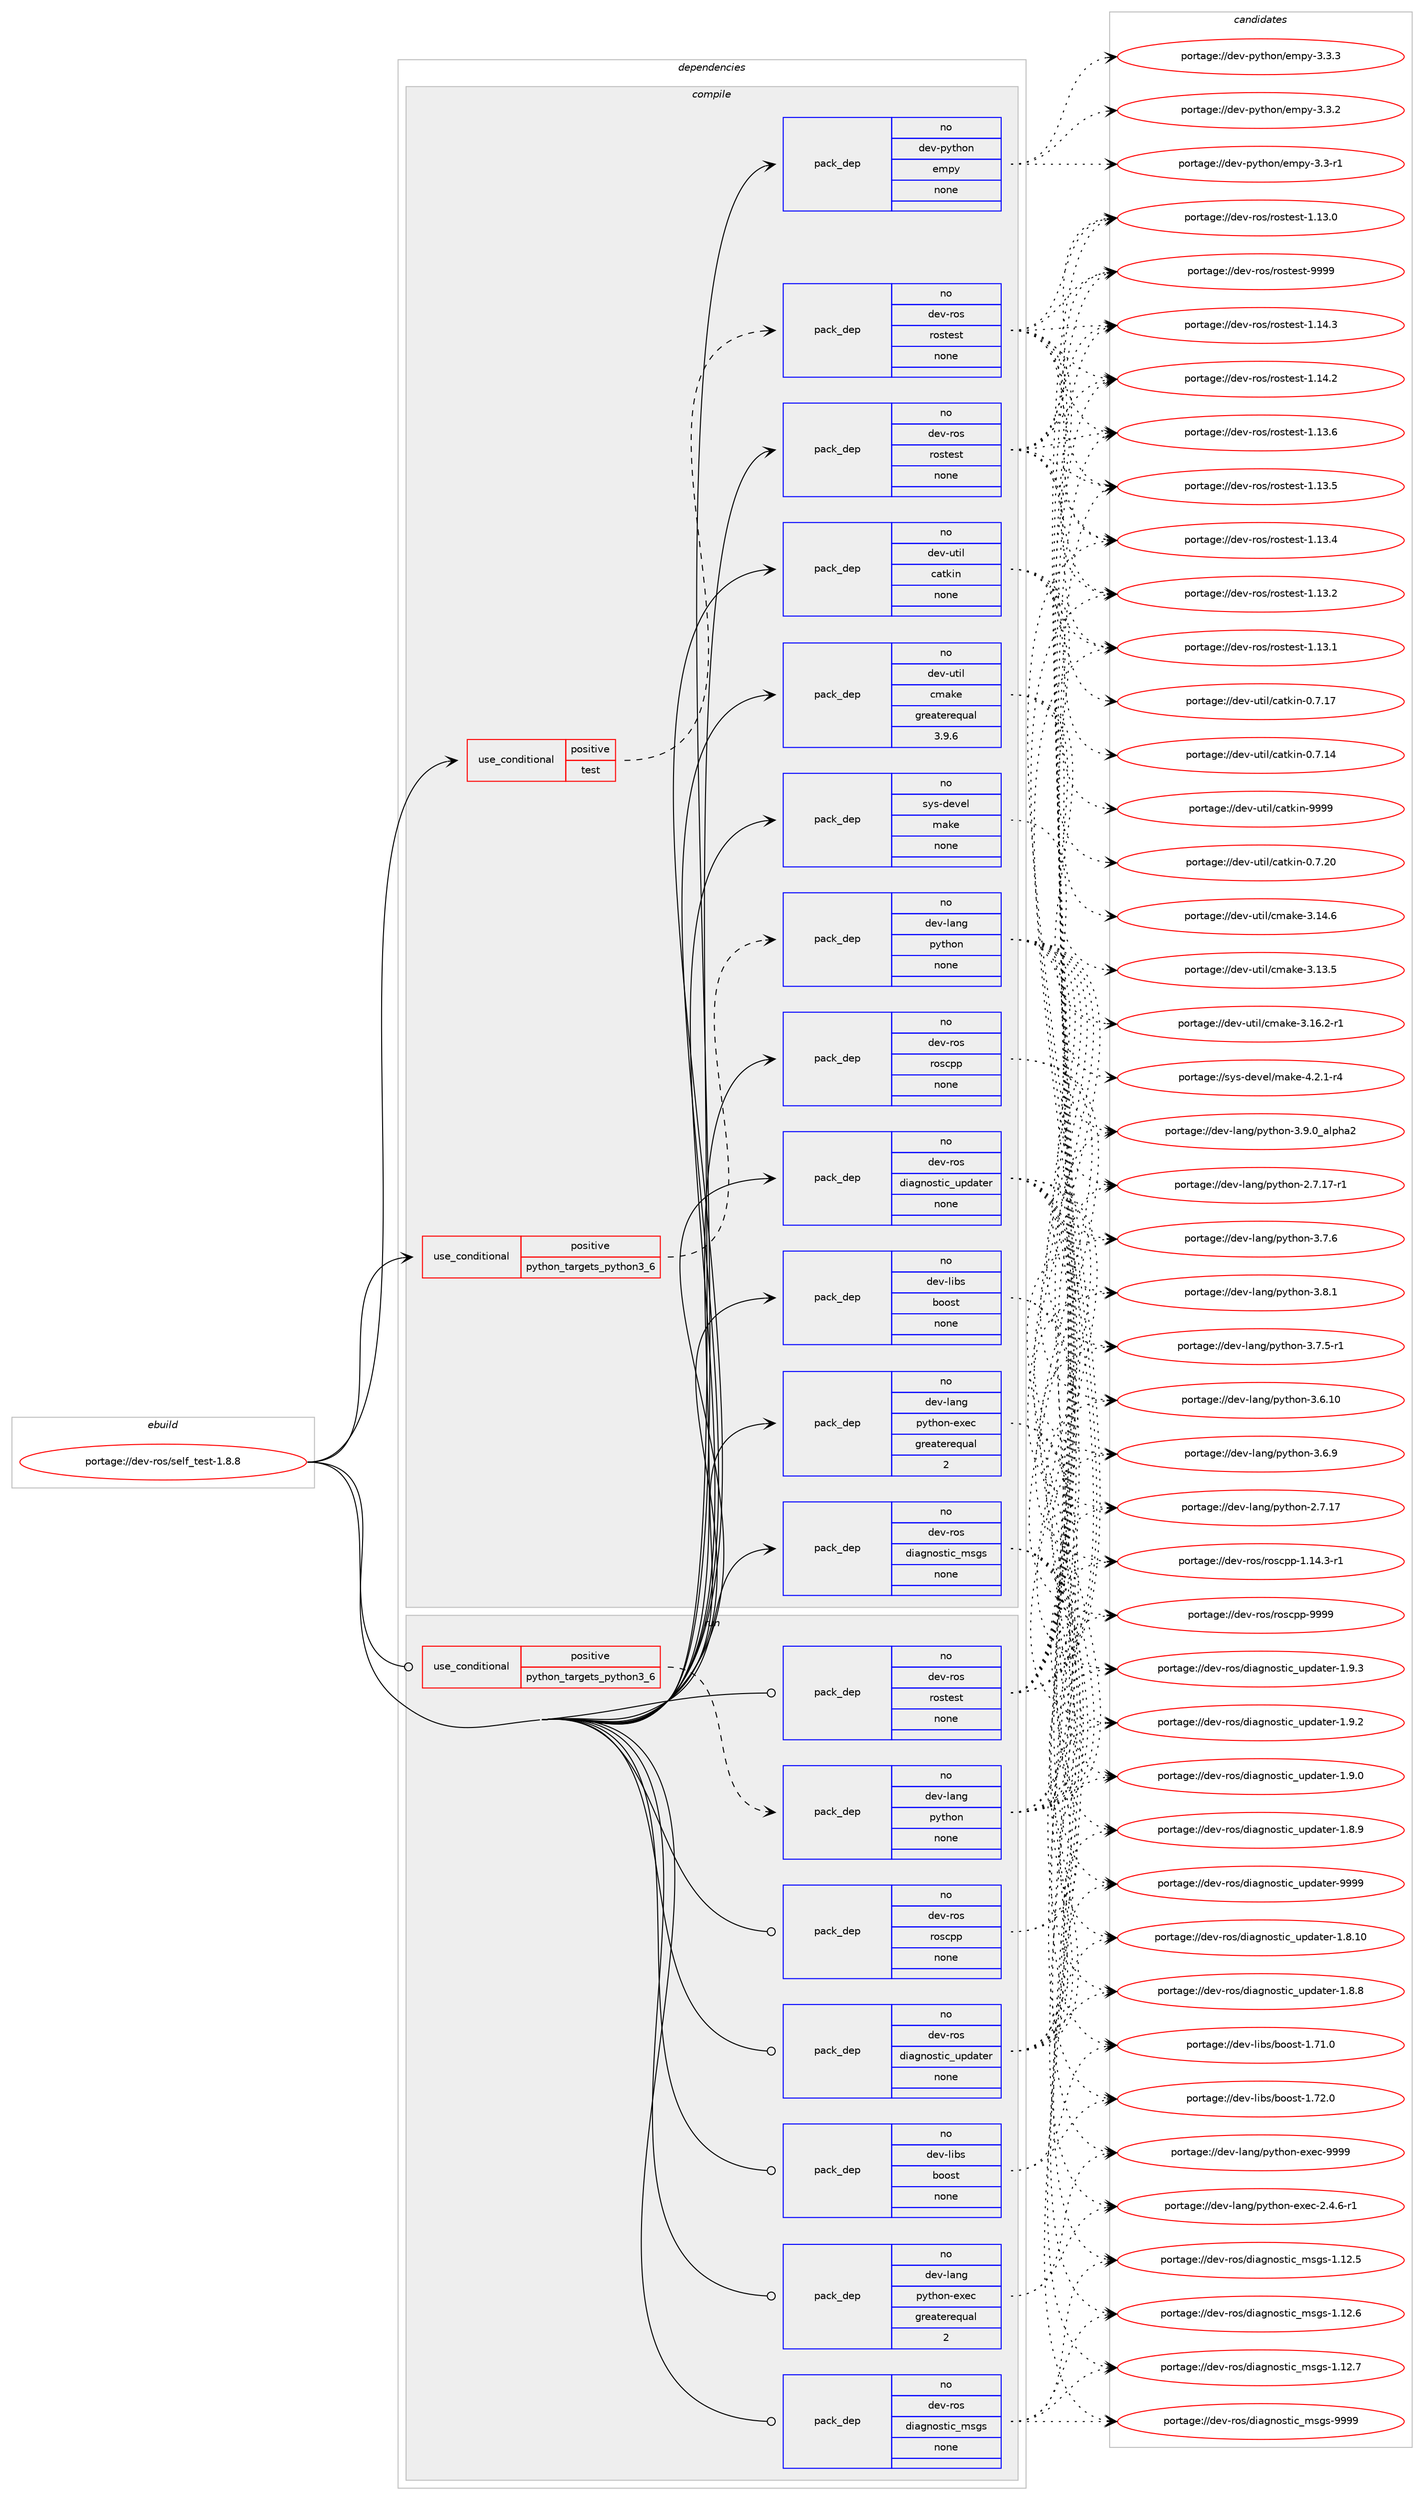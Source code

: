 digraph prolog {

# *************
# Graph options
# *************

newrank=true;
concentrate=true;
compound=true;
graph [rankdir=LR,fontname=Helvetica,fontsize=10,ranksep=1.5];#, ranksep=2.5, nodesep=0.2];
edge  [arrowhead=vee];
node  [fontname=Helvetica,fontsize=10];

# **********
# The ebuild
# **********

subgraph cluster_leftcol {
color=gray;
label=<<i>ebuild</i>>;
id [label="portage://dev-ros/self_test-1.8.8", color=red, width=4, href="../dev-ros/self_test-1.8.8.svg"];
}

# ****************
# The dependencies
# ****************

subgraph cluster_midcol {
color=gray;
label=<<i>dependencies</i>>;
subgraph cluster_compile {
fillcolor="#eeeeee";
style=filled;
label=<<i>compile</i>>;
subgraph cond96918 {
dependency380478 [label=<<TABLE BORDER="0" CELLBORDER="1" CELLSPACING="0" CELLPADDING="4"><TR><TD ROWSPAN="3" CELLPADDING="10">use_conditional</TD></TR><TR><TD>positive</TD></TR><TR><TD>python_targets_python3_6</TD></TR></TABLE>>, shape=none, color=red];
subgraph pack278707 {
dependency380479 [label=<<TABLE BORDER="0" CELLBORDER="1" CELLSPACING="0" CELLPADDING="4" WIDTH="220"><TR><TD ROWSPAN="6" CELLPADDING="30">pack_dep</TD></TR><TR><TD WIDTH="110">no</TD></TR><TR><TD>dev-lang</TD></TR><TR><TD>python</TD></TR><TR><TD>none</TD></TR><TR><TD></TD></TR></TABLE>>, shape=none, color=blue];
}
dependency380478:e -> dependency380479:w [weight=20,style="dashed",arrowhead="vee"];
}
id:e -> dependency380478:w [weight=20,style="solid",arrowhead="vee"];
subgraph cond96919 {
dependency380480 [label=<<TABLE BORDER="0" CELLBORDER="1" CELLSPACING="0" CELLPADDING="4"><TR><TD ROWSPAN="3" CELLPADDING="10">use_conditional</TD></TR><TR><TD>positive</TD></TR><TR><TD>test</TD></TR></TABLE>>, shape=none, color=red];
subgraph pack278708 {
dependency380481 [label=<<TABLE BORDER="0" CELLBORDER="1" CELLSPACING="0" CELLPADDING="4" WIDTH="220"><TR><TD ROWSPAN="6" CELLPADDING="30">pack_dep</TD></TR><TR><TD WIDTH="110">no</TD></TR><TR><TD>dev-ros</TD></TR><TR><TD>rostest</TD></TR><TR><TD>none</TD></TR><TR><TD></TD></TR></TABLE>>, shape=none, color=blue];
}
dependency380480:e -> dependency380481:w [weight=20,style="dashed",arrowhead="vee"];
}
id:e -> dependency380480:w [weight=20,style="solid",arrowhead="vee"];
subgraph pack278709 {
dependency380482 [label=<<TABLE BORDER="0" CELLBORDER="1" CELLSPACING="0" CELLPADDING="4" WIDTH="220"><TR><TD ROWSPAN="6" CELLPADDING="30">pack_dep</TD></TR><TR><TD WIDTH="110">no</TD></TR><TR><TD>dev-lang</TD></TR><TR><TD>python-exec</TD></TR><TR><TD>greaterequal</TD></TR><TR><TD>2</TD></TR></TABLE>>, shape=none, color=blue];
}
id:e -> dependency380482:w [weight=20,style="solid",arrowhead="vee"];
subgraph pack278710 {
dependency380483 [label=<<TABLE BORDER="0" CELLBORDER="1" CELLSPACING="0" CELLPADDING="4" WIDTH="220"><TR><TD ROWSPAN="6" CELLPADDING="30">pack_dep</TD></TR><TR><TD WIDTH="110">no</TD></TR><TR><TD>dev-libs</TD></TR><TR><TD>boost</TD></TR><TR><TD>none</TD></TR><TR><TD></TD></TR></TABLE>>, shape=none, color=blue];
}
id:e -> dependency380483:w [weight=20,style="solid",arrowhead="vee"];
subgraph pack278711 {
dependency380484 [label=<<TABLE BORDER="0" CELLBORDER="1" CELLSPACING="0" CELLPADDING="4" WIDTH="220"><TR><TD ROWSPAN="6" CELLPADDING="30">pack_dep</TD></TR><TR><TD WIDTH="110">no</TD></TR><TR><TD>dev-python</TD></TR><TR><TD>empy</TD></TR><TR><TD>none</TD></TR><TR><TD></TD></TR></TABLE>>, shape=none, color=blue];
}
id:e -> dependency380484:w [weight=20,style="solid",arrowhead="vee"];
subgraph pack278712 {
dependency380485 [label=<<TABLE BORDER="0" CELLBORDER="1" CELLSPACING="0" CELLPADDING="4" WIDTH="220"><TR><TD ROWSPAN="6" CELLPADDING="30">pack_dep</TD></TR><TR><TD WIDTH="110">no</TD></TR><TR><TD>dev-ros</TD></TR><TR><TD>diagnostic_msgs</TD></TR><TR><TD>none</TD></TR><TR><TD></TD></TR></TABLE>>, shape=none, color=blue];
}
id:e -> dependency380485:w [weight=20,style="solid",arrowhead="vee"];
subgraph pack278713 {
dependency380486 [label=<<TABLE BORDER="0" CELLBORDER="1" CELLSPACING="0" CELLPADDING="4" WIDTH="220"><TR><TD ROWSPAN="6" CELLPADDING="30">pack_dep</TD></TR><TR><TD WIDTH="110">no</TD></TR><TR><TD>dev-ros</TD></TR><TR><TD>diagnostic_updater</TD></TR><TR><TD>none</TD></TR><TR><TD></TD></TR></TABLE>>, shape=none, color=blue];
}
id:e -> dependency380486:w [weight=20,style="solid",arrowhead="vee"];
subgraph pack278714 {
dependency380487 [label=<<TABLE BORDER="0" CELLBORDER="1" CELLSPACING="0" CELLPADDING="4" WIDTH="220"><TR><TD ROWSPAN="6" CELLPADDING="30">pack_dep</TD></TR><TR><TD WIDTH="110">no</TD></TR><TR><TD>dev-ros</TD></TR><TR><TD>roscpp</TD></TR><TR><TD>none</TD></TR><TR><TD></TD></TR></TABLE>>, shape=none, color=blue];
}
id:e -> dependency380487:w [weight=20,style="solid",arrowhead="vee"];
subgraph pack278715 {
dependency380488 [label=<<TABLE BORDER="0" CELLBORDER="1" CELLSPACING="0" CELLPADDING="4" WIDTH="220"><TR><TD ROWSPAN="6" CELLPADDING="30">pack_dep</TD></TR><TR><TD WIDTH="110">no</TD></TR><TR><TD>dev-ros</TD></TR><TR><TD>rostest</TD></TR><TR><TD>none</TD></TR><TR><TD></TD></TR></TABLE>>, shape=none, color=blue];
}
id:e -> dependency380488:w [weight=20,style="solid",arrowhead="vee"];
subgraph pack278716 {
dependency380489 [label=<<TABLE BORDER="0" CELLBORDER="1" CELLSPACING="0" CELLPADDING="4" WIDTH="220"><TR><TD ROWSPAN="6" CELLPADDING="30">pack_dep</TD></TR><TR><TD WIDTH="110">no</TD></TR><TR><TD>dev-util</TD></TR><TR><TD>catkin</TD></TR><TR><TD>none</TD></TR><TR><TD></TD></TR></TABLE>>, shape=none, color=blue];
}
id:e -> dependency380489:w [weight=20,style="solid",arrowhead="vee"];
subgraph pack278717 {
dependency380490 [label=<<TABLE BORDER="0" CELLBORDER="1" CELLSPACING="0" CELLPADDING="4" WIDTH="220"><TR><TD ROWSPAN="6" CELLPADDING="30">pack_dep</TD></TR><TR><TD WIDTH="110">no</TD></TR><TR><TD>dev-util</TD></TR><TR><TD>cmake</TD></TR><TR><TD>greaterequal</TD></TR><TR><TD>3.9.6</TD></TR></TABLE>>, shape=none, color=blue];
}
id:e -> dependency380490:w [weight=20,style="solid",arrowhead="vee"];
subgraph pack278718 {
dependency380491 [label=<<TABLE BORDER="0" CELLBORDER="1" CELLSPACING="0" CELLPADDING="4" WIDTH="220"><TR><TD ROWSPAN="6" CELLPADDING="30">pack_dep</TD></TR><TR><TD WIDTH="110">no</TD></TR><TR><TD>sys-devel</TD></TR><TR><TD>make</TD></TR><TR><TD>none</TD></TR><TR><TD></TD></TR></TABLE>>, shape=none, color=blue];
}
id:e -> dependency380491:w [weight=20,style="solid",arrowhead="vee"];
}
subgraph cluster_compileandrun {
fillcolor="#eeeeee";
style=filled;
label=<<i>compile and run</i>>;
}
subgraph cluster_run {
fillcolor="#eeeeee";
style=filled;
label=<<i>run</i>>;
subgraph cond96920 {
dependency380492 [label=<<TABLE BORDER="0" CELLBORDER="1" CELLSPACING="0" CELLPADDING="4"><TR><TD ROWSPAN="3" CELLPADDING="10">use_conditional</TD></TR><TR><TD>positive</TD></TR><TR><TD>python_targets_python3_6</TD></TR></TABLE>>, shape=none, color=red];
subgraph pack278719 {
dependency380493 [label=<<TABLE BORDER="0" CELLBORDER="1" CELLSPACING="0" CELLPADDING="4" WIDTH="220"><TR><TD ROWSPAN="6" CELLPADDING="30">pack_dep</TD></TR><TR><TD WIDTH="110">no</TD></TR><TR><TD>dev-lang</TD></TR><TR><TD>python</TD></TR><TR><TD>none</TD></TR><TR><TD></TD></TR></TABLE>>, shape=none, color=blue];
}
dependency380492:e -> dependency380493:w [weight=20,style="dashed",arrowhead="vee"];
}
id:e -> dependency380492:w [weight=20,style="solid",arrowhead="odot"];
subgraph pack278720 {
dependency380494 [label=<<TABLE BORDER="0" CELLBORDER="1" CELLSPACING="0" CELLPADDING="4" WIDTH="220"><TR><TD ROWSPAN="6" CELLPADDING="30">pack_dep</TD></TR><TR><TD WIDTH="110">no</TD></TR><TR><TD>dev-lang</TD></TR><TR><TD>python-exec</TD></TR><TR><TD>greaterequal</TD></TR><TR><TD>2</TD></TR></TABLE>>, shape=none, color=blue];
}
id:e -> dependency380494:w [weight=20,style="solid",arrowhead="odot"];
subgraph pack278721 {
dependency380495 [label=<<TABLE BORDER="0" CELLBORDER="1" CELLSPACING="0" CELLPADDING="4" WIDTH="220"><TR><TD ROWSPAN="6" CELLPADDING="30">pack_dep</TD></TR><TR><TD WIDTH="110">no</TD></TR><TR><TD>dev-libs</TD></TR><TR><TD>boost</TD></TR><TR><TD>none</TD></TR><TR><TD></TD></TR></TABLE>>, shape=none, color=blue];
}
id:e -> dependency380495:w [weight=20,style="solid",arrowhead="odot"];
subgraph pack278722 {
dependency380496 [label=<<TABLE BORDER="0" CELLBORDER="1" CELLSPACING="0" CELLPADDING="4" WIDTH="220"><TR><TD ROWSPAN="6" CELLPADDING="30">pack_dep</TD></TR><TR><TD WIDTH="110">no</TD></TR><TR><TD>dev-ros</TD></TR><TR><TD>diagnostic_msgs</TD></TR><TR><TD>none</TD></TR><TR><TD></TD></TR></TABLE>>, shape=none, color=blue];
}
id:e -> dependency380496:w [weight=20,style="solid",arrowhead="odot"];
subgraph pack278723 {
dependency380497 [label=<<TABLE BORDER="0" CELLBORDER="1" CELLSPACING="0" CELLPADDING="4" WIDTH="220"><TR><TD ROWSPAN="6" CELLPADDING="30">pack_dep</TD></TR><TR><TD WIDTH="110">no</TD></TR><TR><TD>dev-ros</TD></TR><TR><TD>diagnostic_updater</TD></TR><TR><TD>none</TD></TR><TR><TD></TD></TR></TABLE>>, shape=none, color=blue];
}
id:e -> dependency380497:w [weight=20,style="solid",arrowhead="odot"];
subgraph pack278724 {
dependency380498 [label=<<TABLE BORDER="0" CELLBORDER="1" CELLSPACING="0" CELLPADDING="4" WIDTH="220"><TR><TD ROWSPAN="6" CELLPADDING="30">pack_dep</TD></TR><TR><TD WIDTH="110">no</TD></TR><TR><TD>dev-ros</TD></TR><TR><TD>roscpp</TD></TR><TR><TD>none</TD></TR><TR><TD></TD></TR></TABLE>>, shape=none, color=blue];
}
id:e -> dependency380498:w [weight=20,style="solid",arrowhead="odot"];
subgraph pack278725 {
dependency380499 [label=<<TABLE BORDER="0" CELLBORDER="1" CELLSPACING="0" CELLPADDING="4" WIDTH="220"><TR><TD ROWSPAN="6" CELLPADDING="30">pack_dep</TD></TR><TR><TD WIDTH="110">no</TD></TR><TR><TD>dev-ros</TD></TR><TR><TD>rostest</TD></TR><TR><TD>none</TD></TR><TR><TD></TD></TR></TABLE>>, shape=none, color=blue];
}
id:e -> dependency380499:w [weight=20,style="solid",arrowhead="odot"];
}
}

# **************
# The candidates
# **************

subgraph cluster_choices {
rank=same;
color=gray;
label=<<i>candidates</i>>;

subgraph choice278707 {
color=black;
nodesep=1;
choice10010111845108971101034711212111610411111045514657464895971081121049750 [label="portage://dev-lang/python-3.9.0_alpha2", color=red, width=4,href="../dev-lang/python-3.9.0_alpha2.svg"];
choice100101118451089711010347112121116104111110455146564649 [label="portage://dev-lang/python-3.8.1", color=red, width=4,href="../dev-lang/python-3.8.1.svg"];
choice100101118451089711010347112121116104111110455146554654 [label="portage://dev-lang/python-3.7.6", color=red, width=4,href="../dev-lang/python-3.7.6.svg"];
choice1001011184510897110103471121211161041111104551465546534511449 [label="portage://dev-lang/python-3.7.5-r1", color=red, width=4,href="../dev-lang/python-3.7.5-r1.svg"];
choice100101118451089711010347112121116104111110455146544657 [label="portage://dev-lang/python-3.6.9", color=red, width=4,href="../dev-lang/python-3.6.9.svg"];
choice10010111845108971101034711212111610411111045514654464948 [label="portage://dev-lang/python-3.6.10", color=red, width=4,href="../dev-lang/python-3.6.10.svg"];
choice100101118451089711010347112121116104111110455046554649554511449 [label="portage://dev-lang/python-2.7.17-r1", color=red, width=4,href="../dev-lang/python-2.7.17-r1.svg"];
choice10010111845108971101034711212111610411111045504655464955 [label="portage://dev-lang/python-2.7.17", color=red, width=4,href="../dev-lang/python-2.7.17.svg"];
dependency380479:e -> choice10010111845108971101034711212111610411111045514657464895971081121049750:w [style=dotted,weight="100"];
dependency380479:e -> choice100101118451089711010347112121116104111110455146564649:w [style=dotted,weight="100"];
dependency380479:e -> choice100101118451089711010347112121116104111110455146554654:w [style=dotted,weight="100"];
dependency380479:e -> choice1001011184510897110103471121211161041111104551465546534511449:w [style=dotted,weight="100"];
dependency380479:e -> choice100101118451089711010347112121116104111110455146544657:w [style=dotted,weight="100"];
dependency380479:e -> choice10010111845108971101034711212111610411111045514654464948:w [style=dotted,weight="100"];
dependency380479:e -> choice100101118451089711010347112121116104111110455046554649554511449:w [style=dotted,weight="100"];
dependency380479:e -> choice10010111845108971101034711212111610411111045504655464955:w [style=dotted,weight="100"];
}
subgraph choice278708 {
color=black;
nodesep=1;
choice10010111845114111115471141111151161011151164557575757 [label="portage://dev-ros/rostest-9999", color=red, width=4,href="../dev-ros/rostest-9999.svg"];
choice100101118451141111154711411111511610111511645494649524651 [label="portage://dev-ros/rostest-1.14.3", color=red, width=4,href="../dev-ros/rostest-1.14.3.svg"];
choice100101118451141111154711411111511610111511645494649524650 [label="portage://dev-ros/rostest-1.14.2", color=red, width=4,href="../dev-ros/rostest-1.14.2.svg"];
choice100101118451141111154711411111511610111511645494649514654 [label="portage://dev-ros/rostest-1.13.6", color=red, width=4,href="../dev-ros/rostest-1.13.6.svg"];
choice100101118451141111154711411111511610111511645494649514653 [label="portage://dev-ros/rostest-1.13.5", color=red, width=4,href="../dev-ros/rostest-1.13.5.svg"];
choice100101118451141111154711411111511610111511645494649514652 [label="portage://dev-ros/rostest-1.13.4", color=red, width=4,href="../dev-ros/rostest-1.13.4.svg"];
choice100101118451141111154711411111511610111511645494649514650 [label="portage://dev-ros/rostest-1.13.2", color=red, width=4,href="../dev-ros/rostest-1.13.2.svg"];
choice100101118451141111154711411111511610111511645494649514649 [label="portage://dev-ros/rostest-1.13.1", color=red, width=4,href="../dev-ros/rostest-1.13.1.svg"];
choice100101118451141111154711411111511610111511645494649514648 [label="portage://dev-ros/rostest-1.13.0", color=red, width=4,href="../dev-ros/rostest-1.13.0.svg"];
dependency380481:e -> choice10010111845114111115471141111151161011151164557575757:w [style=dotted,weight="100"];
dependency380481:e -> choice100101118451141111154711411111511610111511645494649524651:w [style=dotted,weight="100"];
dependency380481:e -> choice100101118451141111154711411111511610111511645494649524650:w [style=dotted,weight="100"];
dependency380481:e -> choice100101118451141111154711411111511610111511645494649514654:w [style=dotted,weight="100"];
dependency380481:e -> choice100101118451141111154711411111511610111511645494649514653:w [style=dotted,weight="100"];
dependency380481:e -> choice100101118451141111154711411111511610111511645494649514652:w [style=dotted,weight="100"];
dependency380481:e -> choice100101118451141111154711411111511610111511645494649514650:w [style=dotted,weight="100"];
dependency380481:e -> choice100101118451141111154711411111511610111511645494649514649:w [style=dotted,weight="100"];
dependency380481:e -> choice100101118451141111154711411111511610111511645494649514648:w [style=dotted,weight="100"];
}
subgraph choice278709 {
color=black;
nodesep=1;
choice10010111845108971101034711212111610411111045101120101994557575757 [label="portage://dev-lang/python-exec-9999", color=red, width=4,href="../dev-lang/python-exec-9999.svg"];
choice10010111845108971101034711212111610411111045101120101994550465246544511449 [label="portage://dev-lang/python-exec-2.4.6-r1", color=red, width=4,href="../dev-lang/python-exec-2.4.6-r1.svg"];
dependency380482:e -> choice10010111845108971101034711212111610411111045101120101994557575757:w [style=dotted,weight="100"];
dependency380482:e -> choice10010111845108971101034711212111610411111045101120101994550465246544511449:w [style=dotted,weight="100"];
}
subgraph choice278710 {
color=black;
nodesep=1;
choice1001011184510810598115479811111111511645494655504648 [label="portage://dev-libs/boost-1.72.0", color=red, width=4,href="../dev-libs/boost-1.72.0.svg"];
choice1001011184510810598115479811111111511645494655494648 [label="portage://dev-libs/boost-1.71.0", color=red, width=4,href="../dev-libs/boost-1.71.0.svg"];
dependency380483:e -> choice1001011184510810598115479811111111511645494655504648:w [style=dotted,weight="100"];
dependency380483:e -> choice1001011184510810598115479811111111511645494655494648:w [style=dotted,weight="100"];
}
subgraph choice278711 {
color=black;
nodesep=1;
choice1001011184511212111610411111047101109112121455146514651 [label="portage://dev-python/empy-3.3.3", color=red, width=4,href="../dev-python/empy-3.3.3.svg"];
choice1001011184511212111610411111047101109112121455146514650 [label="portage://dev-python/empy-3.3.2", color=red, width=4,href="../dev-python/empy-3.3.2.svg"];
choice1001011184511212111610411111047101109112121455146514511449 [label="portage://dev-python/empy-3.3-r1", color=red, width=4,href="../dev-python/empy-3.3-r1.svg"];
dependency380484:e -> choice1001011184511212111610411111047101109112121455146514651:w [style=dotted,weight="100"];
dependency380484:e -> choice1001011184511212111610411111047101109112121455146514650:w [style=dotted,weight="100"];
dependency380484:e -> choice1001011184511212111610411111047101109112121455146514511449:w [style=dotted,weight="100"];
}
subgraph choice278712 {
color=black;
nodesep=1;
choice10010111845114111115471001059710311011111511610599951091151031154557575757 [label="portage://dev-ros/diagnostic_msgs-9999", color=red, width=4,href="../dev-ros/diagnostic_msgs-9999.svg"];
choice100101118451141111154710010597103110111115116105999510911510311545494649504655 [label="portage://dev-ros/diagnostic_msgs-1.12.7", color=red, width=4,href="../dev-ros/diagnostic_msgs-1.12.7.svg"];
choice100101118451141111154710010597103110111115116105999510911510311545494649504654 [label="portage://dev-ros/diagnostic_msgs-1.12.6", color=red, width=4,href="../dev-ros/diagnostic_msgs-1.12.6.svg"];
choice100101118451141111154710010597103110111115116105999510911510311545494649504653 [label="portage://dev-ros/diagnostic_msgs-1.12.5", color=red, width=4,href="../dev-ros/diagnostic_msgs-1.12.5.svg"];
dependency380485:e -> choice10010111845114111115471001059710311011111511610599951091151031154557575757:w [style=dotted,weight="100"];
dependency380485:e -> choice100101118451141111154710010597103110111115116105999510911510311545494649504655:w [style=dotted,weight="100"];
dependency380485:e -> choice100101118451141111154710010597103110111115116105999510911510311545494649504654:w [style=dotted,weight="100"];
dependency380485:e -> choice100101118451141111154710010597103110111115116105999510911510311545494649504653:w [style=dotted,weight="100"];
}
subgraph choice278713 {
color=black;
nodesep=1;
choice1001011184511411111547100105971031101111151161059995117112100971161011144557575757 [label="portage://dev-ros/diagnostic_updater-9999", color=red, width=4,href="../dev-ros/diagnostic_updater-9999.svg"];
choice100101118451141111154710010597103110111115116105999511711210097116101114454946574651 [label="portage://dev-ros/diagnostic_updater-1.9.3", color=red, width=4,href="../dev-ros/diagnostic_updater-1.9.3.svg"];
choice100101118451141111154710010597103110111115116105999511711210097116101114454946574650 [label="portage://dev-ros/diagnostic_updater-1.9.2", color=red, width=4,href="../dev-ros/diagnostic_updater-1.9.2.svg"];
choice100101118451141111154710010597103110111115116105999511711210097116101114454946574648 [label="portage://dev-ros/diagnostic_updater-1.9.0", color=red, width=4,href="../dev-ros/diagnostic_updater-1.9.0.svg"];
choice100101118451141111154710010597103110111115116105999511711210097116101114454946564657 [label="portage://dev-ros/diagnostic_updater-1.8.9", color=red, width=4,href="../dev-ros/diagnostic_updater-1.8.9.svg"];
choice100101118451141111154710010597103110111115116105999511711210097116101114454946564656 [label="portage://dev-ros/diagnostic_updater-1.8.8", color=red, width=4,href="../dev-ros/diagnostic_updater-1.8.8.svg"];
choice10010111845114111115471001059710311011111511610599951171121009711610111445494656464948 [label="portage://dev-ros/diagnostic_updater-1.8.10", color=red, width=4,href="../dev-ros/diagnostic_updater-1.8.10.svg"];
dependency380486:e -> choice1001011184511411111547100105971031101111151161059995117112100971161011144557575757:w [style=dotted,weight="100"];
dependency380486:e -> choice100101118451141111154710010597103110111115116105999511711210097116101114454946574651:w [style=dotted,weight="100"];
dependency380486:e -> choice100101118451141111154710010597103110111115116105999511711210097116101114454946574650:w [style=dotted,weight="100"];
dependency380486:e -> choice100101118451141111154710010597103110111115116105999511711210097116101114454946574648:w [style=dotted,weight="100"];
dependency380486:e -> choice100101118451141111154710010597103110111115116105999511711210097116101114454946564657:w [style=dotted,weight="100"];
dependency380486:e -> choice100101118451141111154710010597103110111115116105999511711210097116101114454946564656:w [style=dotted,weight="100"];
dependency380486:e -> choice10010111845114111115471001059710311011111511610599951171121009711610111445494656464948:w [style=dotted,weight="100"];
}
subgraph choice278714 {
color=black;
nodesep=1;
choice1001011184511411111547114111115991121124557575757 [label="portage://dev-ros/roscpp-9999", color=red, width=4,href="../dev-ros/roscpp-9999.svg"];
choice100101118451141111154711411111599112112454946495246514511449 [label="portage://dev-ros/roscpp-1.14.3-r1", color=red, width=4,href="../dev-ros/roscpp-1.14.3-r1.svg"];
dependency380487:e -> choice1001011184511411111547114111115991121124557575757:w [style=dotted,weight="100"];
dependency380487:e -> choice100101118451141111154711411111599112112454946495246514511449:w [style=dotted,weight="100"];
}
subgraph choice278715 {
color=black;
nodesep=1;
choice10010111845114111115471141111151161011151164557575757 [label="portage://dev-ros/rostest-9999", color=red, width=4,href="../dev-ros/rostest-9999.svg"];
choice100101118451141111154711411111511610111511645494649524651 [label="portage://dev-ros/rostest-1.14.3", color=red, width=4,href="../dev-ros/rostest-1.14.3.svg"];
choice100101118451141111154711411111511610111511645494649524650 [label="portage://dev-ros/rostest-1.14.2", color=red, width=4,href="../dev-ros/rostest-1.14.2.svg"];
choice100101118451141111154711411111511610111511645494649514654 [label="portage://dev-ros/rostest-1.13.6", color=red, width=4,href="../dev-ros/rostest-1.13.6.svg"];
choice100101118451141111154711411111511610111511645494649514653 [label="portage://dev-ros/rostest-1.13.5", color=red, width=4,href="../dev-ros/rostest-1.13.5.svg"];
choice100101118451141111154711411111511610111511645494649514652 [label="portage://dev-ros/rostest-1.13.4", color=red, width=4,href="../dev-ros/rostest-1.13.4.svg"];
choice100101118451141111154711411111511610111511645494649514650 [label="portage://dev-ros/rostest-1.13.2", color=red, width=4,href="../dev-ros/rostest-1.13.2.svg"];
choice100101118451141111154711411111511610111511645494649514649 [label="portage://dev-ros/rostest-1.13.1", color=red, width=4,href="../dev-ros/rostest-1.13.1.svg"];
choice100101118451141111154711411111511610111511645494649514648 [label="portage://dev-ros/rostest-1.13.0", color=red, width=4,href="../dev-ros/rostest-1.13.0.svg"];
dependency380488:e -> choice10010111845114111115471141111151161011151164557575757:w [style=dotted,weight="100"];
dependency380488:e -> choice100101118451141111154711411111511610111511645494649524651:w [style=dotted,weight="100"];
dependency380488:e -> choice100101118451141111154711411111511610111511645494649524650:w [style=dotted,weight="100"];
dependency380488:e -> choice100101118451141111154711411111511610111511645494649514654:w [style=dotted,weight="100"];
dependency380488:e -> choice100101118451141111154711411111511610111511645494649514653:w [style=dotted,weight="100"];
dependency380488:e -> choice100101118451141111154711411111511610111511645494649514652:w [style=dotted,weight="100"];
dependency380488:e -> choice100101118451141111154711411111511610111511645494649514650:w [style=dotted,weight="100"];
dependency380488:e -> choice100101118451141111154711411111511610111511645494649514649:w [style=dotted,weight="100"];
dependency380488:e -> choice100101118451141111154711411111511610111511645494649514648:w [style=dotted,weight="100"];
}
subgraph choice278716 {
color=black;
nodesep=1;
choice100101118451171161051084799971161071051104557575757 [label="portage://dev-util/catkin-9999", color=red, width=4,href="../dev-util/catkin-9999.svg"];
choice1001011184511711610510847999711610710511045484655465048 [label="portage://dev-util/catkin-0.7.20", color=red, width=4,href="../dev-util/catkin-0.7.20.svg"];
choice1001011184511711610510847999711610710511045484655464955 [label="portage://dev-util/catkin-0.7.17", color=red, width=4,href="../dev-util/catkin-0.7.17.svg"];
choice1001011184511711610510847999711610710511045484655464952 [label="portage://dev-util/catkin-0.7.14", color=red, width=4,href="../dev-util/catkin-0.7.14.svg"];
dependency380489:e -> choice100101118451171161051084799971161071051104557575757:w [style=dotted,weight="100"];
dependency380489:e -> choice1001011184511711610510847999711610710511045484655465048:w [style=dotted,weight="100"];
dependency380489:e -> choice1001011184511711610510847999711610710511045484655464955:w [style=dotted,weight="100"];
dependency380489:e -> choice1001011184511711610510847999711610710511045484655464952:w [style=dotted,weight="100"];
}
subgraph choice278717 {
color=black;
nodesep=1;
choice10010111845117116105108479910997107101455146495446504511449 [label="portage://dev-util/cmake-3.16.2-r1", color=red, width=4,href="../dev-util/cmake-3.16.2-r1.svg"];
choice1001011184511711610510847991099710710145514649524654 [label="portage://dev-util/cmake-3.14.6", color=red, width=4,href="../dev-util/cmake-3.14.6.svg"];
choice1001011184511711610510847991099710710145514649514653 [label="portage://dev-util/cmake-3.13.5", color=red, width=4,href="../dev-util/cmake-3.13.5.svg"];
dependency380490:e -> choice10010111845117116105108479910997107101455146495446504511449:w [style=dotted,weight="100"];
dependency380490:e -> choice1001011184511711610510847991099710710145514649524654:w [style=dotted,weight="100"];
dependency380490:e -> choice1001011184511711610510847991099710710145514649514653:w [style=dotted,weight="100"];
}
subgraph choice278718 {
color=black;
nodesep=1;
choice1151211154510010111810110847109971071014552465046494511452 [label="portage://sys-devel/make-4.2.1-r4", color=red, width=4,href="../sys-devel/make-4.2.1-r4.svg"];
dependency380491:e -> choice1151211154510010111810110847109971071014552465046494511452:w [style=dotted,weight="100"];
}
subgraph choice278719 {
color=black;
nodesep=1;
choice10010111845108971101034711212111610411111045514657464895971081121049750 [label="portage://dev-lang/python-3.9.0_alpha2", color=red, width=4,href="../dev-lang/python-3.9.0_alpha2.svg"];
choice100101118451089711010347112121116104111110455146564649 [label="portage://dev-lang/python-3.8.1", color=red, width=4,href="../dev-lang/python-3.8.1.svg"];
choice100101118451089711010347112121116104111110455146554654 [label="portage://dev-lang/python-3.7.6", color=red, width=4,href="../dev-lang/python-3.7.6.svg"];
choice1001011184510897110103471121211161041111104551465546534511449 [label="portage://dev-lang/python-3.7.5-r1", color=red, width=4,href="../dev-lang/python-3.7.5-r1.svg"];
choice100101118451089711010347112121116104111110455146544657 [label="portage://dev-lang/python-3.6.9", color=red, width=4,href="../dev-lang/python-3.6.9.svg"];
choice10010111845108971101034711212111610411111045514654464948 [label="portage://dev-lang/python-3.6.10", color=red, width=4,href="../dev-lang/python-3.6.10.svg"];
choice100101118451089711010347112121116104111110455046554649554511449 [label="portage://dev-lang/python-2.7.17-r1", color=red, width=4,href="../dev-lang/python-2.7.17-r1.svg"];
choice10010111845108971101034711212111610411111045504655464955 [label="portage://dev-lang/python-2.7.17", color=red, width=4,href="../dev-lang/python-2.7.17.svg"];
dependency380493:e -> choice10010111845108971101034711212111610411111045514657464895971081121049750:w [style=dotted,weight="100"];
dependency380493:e -> choice100101118451089711010347112121116104111110455146564649:w [style=dotted,weight="100"];
dependency380493:e -> choice100101118451089711010347112121116104111110455146554654:w [style=dotted,weight="100"];
dependency380493:e -> choice1001011184510897110103471121211161041111104551465546534511449:w [style=dotted,weight="100"];
dependency380493:e -> choice100101118451089711010347112121116104111110455146544657:w [style=dotted,weight="100"];
dependency380493:e -> choice10010111845108971101034711212111610411111045514654464948:w [style=dotted,weight="100"];
dependency380493:e -> choice100101118451089711010347112121116104111110455046554649554511449:w [style=dotted,weight="100"];
dependency380493:e -> choice10010111845108971101034711212111610411111045504655464955:w [style=dotted,weight="100"];
}
subgraph choice278720 {
color=black;
nodesep=1;
choice10010111845108971101034711212111610411111045101120101994557575757 [label="portage://dev-lang/python-exec-9999", color=red, width=4,href="../dev-lang/python-exec-9999.svg"];
choice10010111845108971101034711212111610411111045101120101994550465246544511449 [label="portage://dev-lang/python-exec-2.4.6-r1", color=red, width=4,href="../dev-lang/python-exec-2.4.6-r1.svg"];
dependency380494:e -> choice10010111845108971101034711212111610411111045101120101994557575757:w [style=dotted,weight="100"];
dependency380494:e -> choice10010111845108971101034711212111610411111045101120101994550465246544511449:w [style=dotted,weight="100"];
}
subgraph choice278721 {
color=black;
nodesep=1;
choice1001011184510810598115479811111111511645494655504648 [label="portage://dev-libs/boost-1.72.0", color=red, width=4,href="../dev-libs/boost-1.72.0.svg"];
choice1001011184510810598115479811111111511645494655494648 [label="portage://dev-libs/boost-1.71.0", color=red, width=4,href="../dev-libs/boost-1.71.0.svg"];
dependency380495:e -> choice1001011184510810598115479811111111511645494655504648:w [style=dotted,weight="100"];
dependency380495:e -> choice1001011184510810598115479811111111511645494655494648:w [style=dotted,weight="100"];
}
subgraph choice278722 {
color=black;
nodesep=1;
choice10010111845114111115471001059710311011111511610599951091151031154557575757 [label="portage://dev-ros/diagnostic_msgs-9999", color=red, width=4,href="../dev-ros/diagnostic_msgs-9999.svg"];
choice100101118451141111154710010597103110111115116105999510911510311545494649504655 [label="portage://dev-ros/diagnostic_msgs-1.12.7", color=red, width=4,href="../dev-ros/diagnostic_msgs-1.12.7.svg"];
choice100101118451141111154710010597103110111115116105999510911510311545494649504654 [label="portage://dev-ros/diagnostic_msgs-1.12.6", color=red, width=4,href="../dev-ros/diagnostic_msgs-1.12.6.svg"];
choice100101118451141111154710010597103110111115116105999510911510311545494649504653 [label="portage://dev-ros/diagnostic_msgs-1.12.5", color=red, width=4,href="../dev-ros/diagnostic_msgs-1.12.5.svg"];
dependency380496:e -> choice10010111845114111115471001059710311011111511610599951091151031154557575757:w [style=dotted,weight="100"];
dependency380496:e -> choice100101118451141111154710010597103110111115116105999510911510311545494649504655:w [style=dotted,weight="100"];
dependency380496:e -> choice100101118451141111154710010597103110111115116105999510911510311545494649504654:w [style=dotted,weight="100"];
dependency380496:e -> choice100101118451141111154710010597103110111115116105999510911510311545494649504653:w [style=dotted,weight="100"];
}
subgraph choice278723 {
color=black;
nodesep=1;
choice1001011184511411111547100105971031101111151161059995117112100971161011144557575757 [label="portage://dev-ros/diagnostic_updater-9999", color=red, width=4,href="../dev-ros/diagnostic_updater-9999.svg"];
choice100101118451141111154710010597103110111115116105999511711210097116101114454946574651 [label="portage://dev-ros/diagnostic_updater-1.9.3", color=red, width=4,href="../dev-ros/diagnostic_updater-1.9.3.svg"];
choice100101118451141111154710010597103110111115116105999511711210097116101114454946574650 [label="portage://dev-ros/diagnostic_updater-1.9.2", color=red, width=4,href="../dev-ros/diagnostic_updater-1.9.2.svg"];
choice100101118451141111154710010597103110111115116105999511711210097116101114454946574648 [label="portage://dev-ros/diagnostic_updater-1.9.0", color=red, width=4,href="../dev-ros/diagnostic_updater-1.9.0.svg"];
choice100101118451141111154710010597103110111115116105999511711210097116101114454946564657 [label="portage://dev-ros/diagnostic_updater-1.8.9", color=red, width=4,href="../dev-ros/diagnostic_updater-1.8.9.svg"];
choice100101118451141111154710010597103110111115116105999511711210097116101114454946564656 [label="portage://dev-ros/diagnostic_updater-1.8.8", color=red, width=4,href="../dev-ros/diagnostic_updater-1.8.8.svg"];
choice10010111845114111115471001059710311011111511610599951171121009711610111445494656464948 [label="portage://dev-ros/diagnostic_updater-1.8.10", color=red, width=4,href="../dev-ros/diagnostic_updater-1.8.10.svg"];
dependency380497:e -> choice1001011184511411111547100105971031101111151161059995117112100971161011144557575757:w [style=dotted,weight="100"];
dependency380497:e -> choice100101118451141111154710010597103110111115116105999511711210097116101114454946574651:w [style=dotted,weight="100"];
dependency380497:e -> choice100101118451141111154710010597103110111115116105999511711210097116101114454946574650:w [style=dotted,weight="100"];
dependency380497:e -> choice100101118451141111154710010597103110111115116105999511711210097116101114454946574648:w [style=dotted,weight="100"];
dependency380497:e -> choice100101118451141111154710010597103110111115116105999511711210097116101114454946564657:w [style=dotted,weight="100"];
dependency380497:e -> choice100101118451141111154710010597103110111115116105999511711210097116101114454946564656:w [style=dotted,weight="100"];
dependency380497:e -> choice10010111845114111115471001059710311011111511610599951171121009711610111445494656464948:w [style=dotted,weight="100"];
}
subgraph choice278724 {
color=black;
nodesep=1;
choice1001011184511411111547114111115991121124557575757 [label="portage://dev-ros/roscpp-9999", color=red, width=4,href="../dev-ros/roscpp-9999.svg"];
choice100101118451141111154711411111599112112454946495246514511449 [label="portage://dev-ros/roscpp-1.14.3-r1", color=red, width=4,href="../dev-ros/roscpp-1.14.3-r1.svg"];
dependency380498:e -> choice1001011184511411111547114111115991121124557575757:w [style=dotted,weight="100"];
dependency380498:e -> choice100101118451141111154711411111599112112454946495246514511449:w [style=dotted,weight="100"];
}
subgraph choice278725 {
color=black;
nodesep=1;
choice10010111845114111115471141111151161011151164557575757 [label="portage://dev-ros/rostest-9999", color=red, width=4,href="../dev-ros/rostest-9999.svg"];
choice100101118451141111154711411111511610111511645494649524651 [label="portage://dev-ros/rostest-1.14.3", color=red, width=4,href="../dev-ros/rostest-1.14.3.svg"];
choice100101118451141111154711411111511610111511645494649524650 [label="portage://dev-ros/rostest-1.14.2", color=red, width=4,href="../dev-ros/rostest-1.14.2.svg"];
choice100101118451141111154711411111511610111511645494649514654 [label="portage://dev-ros/rostest-1.13.6", color=red, width=4,href="../dev-ros/rostest-1.13.6.svg"];
choice100101118451141111154711411111511610111511645494649514653 [label="portage://dev-ros/rostest-1.13.5", color=red, width=4,href="../dev-ros/rostest-1.13.5.svg"];
choice100101118451141111154711411111511610111511645494649514652 [label="portage://dev-ros/rostest-1.13.4", color=red, width=4,href="../dev-ros/rostest-1.13.4.svg"];
choice100101118451141111154711411111511610111511645494649514650 [label="portage://dev-ros/rostest-1.13.2", color=red, width=4,href="../dev-ros/rostest-1.13.2.svg"];
choice100101118451141111154711411111511610111511645494649514649 [label="portage://dev-ros/rostest-1.13.1", color=red, width=4,href="../dev-ros/rostest-1.13.1.svg"];
choice100101118451141111154711411111511610111511645494649514648 [label="portage://dev-ros/rostest-1.13.0", color=red, width=4,href="../dev-ros/rostest-1.13.0.svg"];
dependency380499:e -> choice10010111845114111115471141111151161011151164557575757:w [style=dotted,weight="100"];
dependency380499:e -> choice100101118451141111154711411111511610111511645494649524651:w [style=dotted,weight="100"];
dependency380499:e -> choice100101118451141111154711411111511610111511645494649524650:w [style=dotted,weight="100"];
dependency380499:e -> choice100101118451141111154711411111511610111511645494649514654:w [style=dotted,weight="100"];
dependency380499:e -> choice100101118451141111154711411111511610111511645494649514653:w [style=dotted,weight="100"];
dependency380499:e -> choice100101118451141111154711411111511610111511645494649514652:w [style=dotted,weight="100"];
dependency380499:e -> choice100101118451141111154711411111511610111511645494649514650:w [style=dotted,weight="100"];
dependency380499:e -> choice100101118451141111154711411111511610111511645494649514649:w [style=dotted,weight="100"];
dependency380499:e -> choice100101118451141111154711411111511610111511645494649514648:w [style=dotted,weight="100"];
}
}

}

